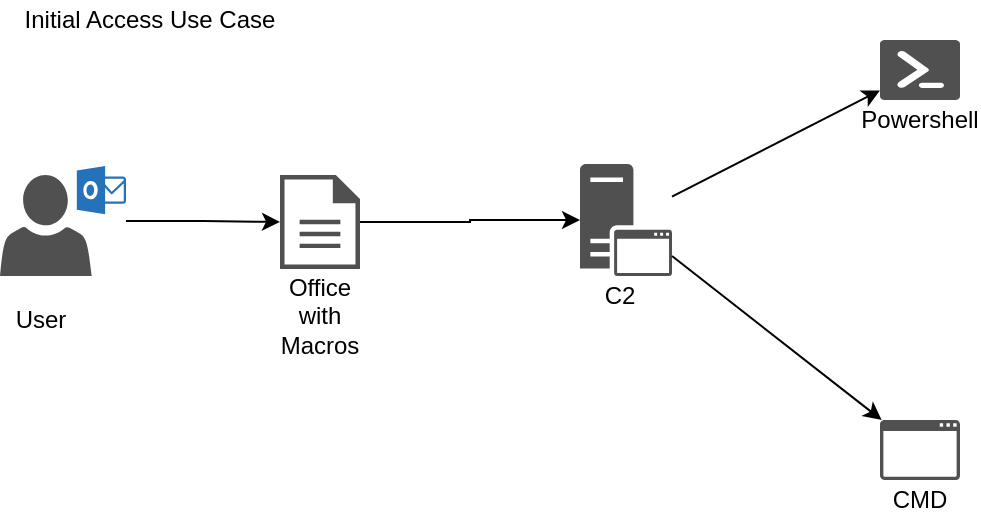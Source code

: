 <mxfile version="14.9.7" type="github">
  <diagram id="DivlxxFs0gpotrYwGN3P" name="Page-1">
    <mxGraphModel dx="1673" dy="896" grid="1" gridSize="10" guides="1" tooltips="1" connect="1" arrows="1" fold="1" page="1" pageScale="1" pageWidth="827" pageHeight="1169" math="0" shadow="0">
      <root>
        <mxCell id="0" />
        <mxCell id="1" parent="0" />
        <mxCell id="nXmjDzD6MzwyapH8CsZ6-11" value="" style="edgeStyle=orthogonalEdgeStyle;rounded=0;orthogonalLoop=1;jettySize=auto;html=1;" edge="1" parent="1" source="nXmjDzD6MzwyapH8CsZ6-2" target="nXmjDzD6MzwyapH8CsZ6-9">
          <mxGeometry relative="1" as="geometry" />
        </mxCell>
        <mxCell id="nXmjDzD6MzwyapH8CsZ6-2" value="" style="pointerEvents=1;shadow=0;dashed=0;html=1;strokeColor=none;fillColor=#505050;labelPosition=center;verticalLabelPosition=bottom;verticalAlign=top;outlineConnect=0;align=center;shape=mxgraph.office.concepts.document;" vertex="1" parent="1">
          <mxGeometry x="180" y="107.5" width="40" height="47" as="geometry" />
        </mxCell>
        <mxCell id="nXmjDzD6MzwyapH8CsZ6-4" value="" style="edgeStyle=orthogonalEdgeStyle;rounded=0;orthogonalLoop=1;jettySize=auto;html=1;" edge="1" parent="1" source="nXmjDzD6MzwyapH8CsZ6-3" target="nXmjDzD6MzwyapH8CsZ6-2">
          <mxGeometry relative="1" as="geometry" />
        </mxCell>
        <mxCell id="nXmjDzD6MzwyapH8CsZ6-3" value="" style="pointerEvents=1;shadow=0;dashed=0;html=1;strokeColor=none;fillColor=#505050;labelPosition=center;verticalLabelPosition=bottom;verticalAlign=top;outlineConnect=0;align=center;shape=mxgraph.office.users.outlook_user;" vertex="1" parent="1">
          <mxGeometry x="40" y="103" width="63" height="55" as="geometry" />
        </mxCell>
        <mxCell id="nXmjDzD6MzwyapH8CsZ6-5" value="" style="pointerEvents=1;shadow=0;dashed=0;html=1;strokeColor=none;fillColor=#505050;labelPosition=center;verticalLabelPosition=bottom;verticalAlign=top;outlineConnect=0;align=center;shape=mxgraph.office.concepts.powershell;" vertex="1" parent="1">
          <mxGeometry x="480" y="40" width="40" height="30" as="geometry" />
        </mxCell>
        <mxCell id="nXmjDzD6MzwyapH8CsZ6-7" value="" style="pointerEvents=1;shadow=0;dashed=0;html=1;strokeColor=none;fillColor=#505050;labelPosition=center;verticalLabelPosition=bottom;verticalAlign=top;outlineConnect=0;align=center;shape=mxgraph.office.concepts.application_generic;" vertex="1" parent="1">
          <mxGeometry x="480" y="230" width="40" height="30" as="geometry" />
        </mxCell>
        <mxCell id="nXmjDzD6MzwyapH8CsZ6-9" value="" style="pointerEvents=1;shadow=0;dashed=0;html=1;strokeColor=none;fillColor=#505050;labelPosition=center;verticalLabelPosition=bottom;verticalAlign=top;outlineConnect=0;align=center;shape=mxgraph.office.servers.application_server;" vertex="1" parent="1">
          <mxGeometry x="330" y="102" width="46" height="56" as="geometry" />
        </mxCell>
        <mxCell id="nXmjDzD6MzwyapH8CsZ6-10" value="Office with Macros" style="text;html=1;strokeColor=none;fillColor=none;align=center;verticalAlign=middle;whiteSpace=wrap;rounded=0;" vertex="1" parent="1">
          <mxGeometry x="180" y="168" width="40" height="20" as="geometry" />
        </mxCell>
        <mxCell id="nXmjDzD6MzwyapH8CsZ6-12" value="C2" style="text;html=1;strokeColor=none;fillColor=none;align=center;verticalAlign=middle;whiteSpace=wrap;rounded=0;" vertex="1" parent="1">
          <mxGeometry x="330" y="158" width="40" height="20" as="geometry" />
        </mxCell>
        <mxCell id="nXmjDzD6MzwyapH8CsZ6-15" value="" style="endArrow=classic;html=1;" edge="1" parent="1" source="nXmjDzD6MzwyapH8CsZ6-9" target="nXmjDzD6MzwyapH8CsZ6-5">
          <mxGeometry width="50" height="50" relative="1" as="geometry">
            <mxPoint x="400" y="200" as="sourcePoint" />
            <mxPoint x="450" y="150" as="targetPoint" />
          </mxGeometry>
        </mxCell>
        <mxCell id="nXmjDzD6MzwyapH8CsZ6-19" value="" style="endArrow=classic;html=1;" edge="1" parent="1" source="nXmjDzD6MzwyapH8CsZ6-9" target="nXmjDzD6MzwyapH8CsZ6-7">
          <mxGeometry width="50" height="50" relative="1" as="geometry">
            <mxPoint x="400" y="200" as="sourcePoint" />
            <mxPoint x="450" y="150" as="targetPoint" />
          </mxGeometry>
        </mxCell>
        <mxCell id="nXmjDzD6MzwyapH8CsZ6-20" value="Initial Access Use Case" style="text;html=1;strokeColor=none;fillColor=none;align=center;verticalAlign=middle;whiteSpace=wrap;rounded=0;" vertex="1" parent="1">
          <mxGeometry x="40" y="20" width="150" height="20" as="geometry" />
        </mxCell>
        <mxCell id="nXmjDzD6MzwyapH8CsZ6-21" value="User" style="text;html=1;align=center;verticalAlign=middle;resizable=0;points=[];autosize=1;strokeColor=none;" vertex="1" parent="1">
          <mxGeometry x="40" y="170" width="40" height="20" as="geometry" />
        </mxCell>
        <mxCell id="nXmjDzD6MzwyapH8CsZ6-22" value="Powershell" style="text;html=1;strokeColor=none;fillColor=none;align=center;verticalAlign=middle;whiteSpace=wrap;rounded=0;" vertex="1" parent="1">
          <mxGeometry x="480" y="70" width="40" height="20" as="geometry" />
        </mxCell>
        <mxCell id="nXmjDzD6MzwyapH8CsZ6-23" value="CMD" style="text;html=1;strokeColor=none;fillColor=none;align=center;verticalAlign=middle;whiteSpace=wrap;rounded=0;" vertex="1" parent="1">
          <mxGeometry x="480" y="260" width="40" height="20" as="geometry" />
        </mxCell>
      </root>
    </mxGraphModel>
  </diagram>
</mxfile>
